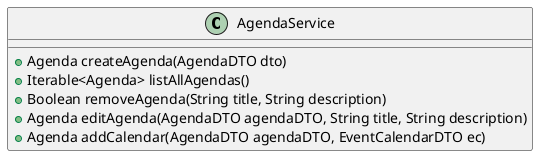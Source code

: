 @startuml
class AgendaService [[java:pt.isep.nsheets.server.lapr4.blue.s2.core.n1151186.agenda.application.AgendaService]] {
	+Agenda createAgenda(AgendaDTO dto)
	+Iterable<Agenda> listAllAgendas()
	+Boolean removeAgenda(String title, String description)
	+Agenda editAgenda(AgendaDTO agendaDTO, String title, String description)
	+Agenda addCalendar(AgendaDTO agendaDTO, EventCalendarDTO ec)
}
@enduml
